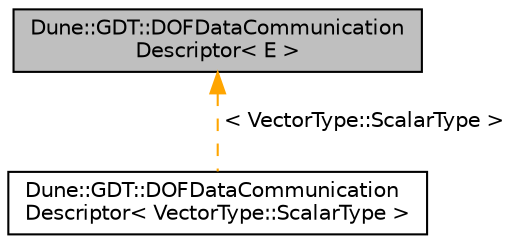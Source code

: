 digraph "Dune::GDT::DOFDataCommunicationDescriptor&lt; E &gt;"
{
  edge [fontname="Helvetica",fontsize="10",labelfontname="Helvetica",labelfontsize="10"];
  node [fontname="Helvetica",fontsize="10",shape=record];
  Node1 [label="Dune::GDT::DOFDataCommunication\lDescriptor\< E \>",height=0.2,width=0.4,color="black", fillcolor="grey75", style="filled", fontcolor="black"];
  Node1 -> Node2 [dir="back",color="orange",fontsize="10",style="dashed",label=" \< VectorType::ScalarType \>" ,fontname="Helvetica"];
  Node2 [label="Dune::GDT::DOFDataCommunication\lDescriptor\< VectorType::ScalarType \>",height=0.2,width=0.4,color="black", fillcolor="white", style="filled",URL="$a00111.html"];
}
